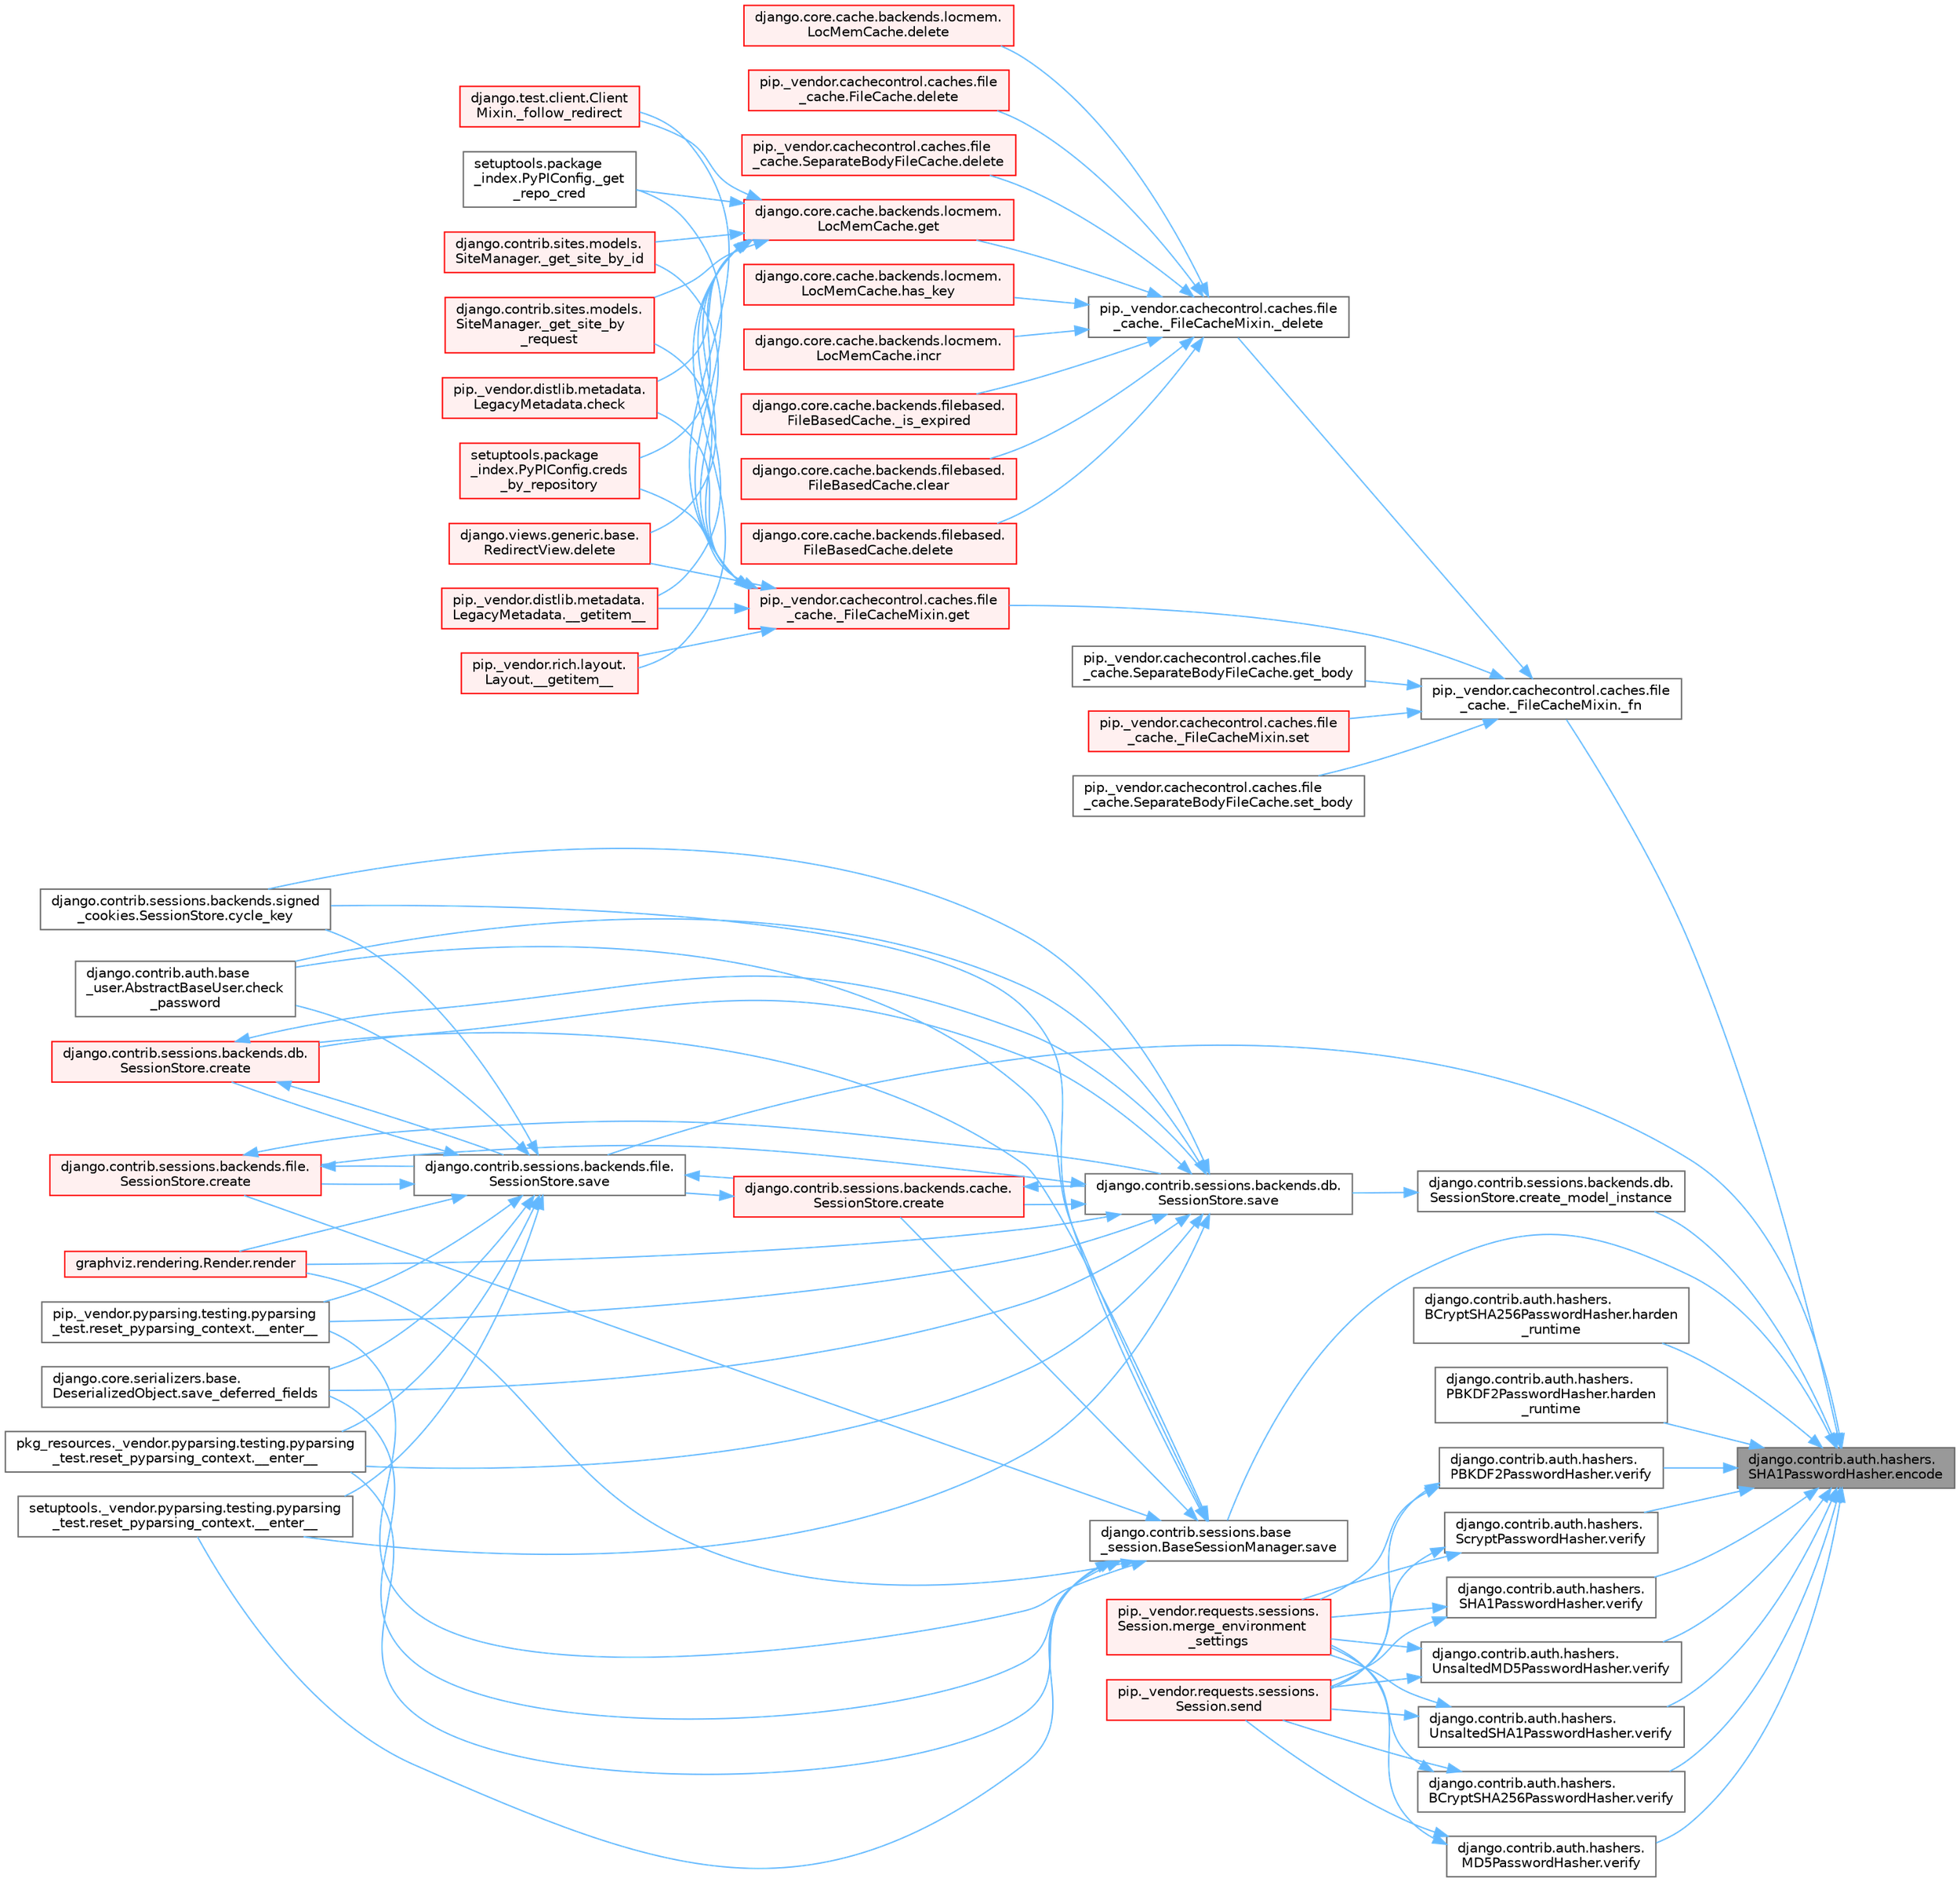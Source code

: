 digraph "django.contrib.auth.hashers.SHA1PasswordHasher.encode"
{
 // LATEX_PDF_SIZE
  bgcolor="transparent";
  edge [fontname=Helvetica,fontsize=10,labelfontname=Helvetica,labelfontsize=10];
  node [fontname=Helvetica,fontsize=10,shape=box,height=0.2,width=0.4];
  rankdir="RL";
  Node1 [id="Node000001",label="django.contrib.auth.hashers.\lSHA1PasswordHasher.encode",height=0.2,width=0.4,color="gray40", fillcolor="grey60", style="filled", fontcolor="black",tooltip=" "];
  Node1 -> Node2 [id="edge1_Node000001_Node000002",dir="back",color="steelblue1",style="solid",tooltip=" "];
  Node2 [id="Node000002",label="pip._vendor.cachecontrol.caches.file\l_cache._FileCacheMixin._fn",height=0.2,width=0.4,color="grey40", fillcolor="white", style="filled",URL="$classpip_1_1__vendor_1_1cachecontrol_1_1caches_1_1file__cache_1_1___file_cache_mixin.html#a8e94253502ca252f8c8ca1e4921fd42f",tooltip=" "];
  Node2 -> Node3 [id="edge2_Node000002_Node000003",dir="back",color="steelblue1",style="solid",tooltip=" "];
  Node3 [id="Node000003",label="pip._vendor.cachecontrol.caches.file\l_cache._FileCacheMixin._delete",height=0.2,width=0.4,color="grey40", fillcolor="white", style="filled",URL="$classpip_1_1__vendor_1_1cachecontrol_1_1caches_1_1file__cache_1_1___file_cache_mixin.html#a0ebc930693f8386cf1231d4ab04fb800",tooltip=" "];
  Node3 -> Node4 [id="edge3_Node000003_Node000004",dir="back",color="steelblue1",style="solid",tooltip=" "];
  Node4 [id="Node000004",label="django.core.cache.backends.filebased.\lFileBasedCache._is_expired",height=0.2,width=0.4,color="red", fillcolor="#FFF0F0", style="filled",URL="$classdjango_1_1core_1_1cache_1_1backends_1_1filebased_1_1_file_based_cache.html#af3482c2f13017de51865d2b8297e8cbb",tooltip=" "];
  Node3 -> Node3172 [id="edge4_Node000003_Node003172",dir="back",color="steelblue1",style="solid",tooltip=" "];
  Node3172 [id="Node003172",label="django.core.cache.backends.filebased.\lFileBasedCache.clear",height=0.2,width=0.4,color="red", fillcolor="#FFF0F0", style="filled",URL="$classdjango_1_1core_1_1cache_1_1backends_1_1filebased_1_1_file_based_cache.html#a5ef508441cb4efd19dca2faafa249ee0",tooltip=" "];
  Node3 -> Node516 [id="edge5_Node000003_Node000516",dir="back",color="steelblue1",style="solid",tooltip=" "];
  Node516 [id="Node000516",label="django.core.cache.backends.filebased.\lFileBasedCache.delete",height=0.2,width=0.4,color="red", fillcolor="#FFF0F0", style="filled",URL="$classdjango_1_1core_1_1cache_1_1backends_1_1filebased_1_1_file_based_cache.html#a3ea01a368d14aacb993c07120084e49b",tooltip=" "];
  Node3 -> Node2488 [id="edge6_Node000003_Node002488",dir="back",color="steelblue1",style="solid",tooltip=" "];
  Node2488 [id="Node002488",label="django.core.cache.backends.locmem.\lLocMemCache.delete",height=0.2,width=0.4,color="red", fillcolor="#FFF0F0", style="filled",URL="$classdjango_1_1core_1_1cache_1_1backends_1_1locmem_1_1_loc_mem_cache.html#ae4e405d2ee12f7daa88bdfc864a67106",tooltip=" "];
  Node3 -> Node3173 [id="edge7_Node000003_Node003173",dir="back",color="steelblue1",style="solid",tooltip=" "];
  Node3173 [id="Node003173",label="pip._vendor.cachecontrol.caches.file\l_cache.FileCache.delete",height=0.2,width=0.4,color="red", fillcolor="#FFF0F0", style="filled",URL="$classpip_1_1__vendor_1_1cachecontrol_1_1caches_1_1file__cache_1_1_file_cache.html#a5d3acd400a45c56ca63e6bf497a31b83",tooltip=" "];
  Node3 -> Node3174 [id="edge8_Node000003_Node003174",dir="back",color="steelblue1",style="solid",tooltip=" "];
  Node3174 [id="Node003174",label="pip._vendor.cachecontrol.caches.file\l_cache.SeparateBodyFileCache.delete",height=0.2,width=0.4,color="red", fillcolor="#FFF0F0", style="filled",URL="$classpip_1_1__vendor_1_1cachecontrol_1_1caches_1_1file__cache_1_1_separate_body_file_cache.html#accd6ed34b850142f08d44adc73ce43af",tooltip=" "];
  Node3 -> Node2495 [id="edge9_Node000003_Node002495",dir="back",color="steelblue1",style="solid",tooltip=" "];
  Node2495 [id="Node002495",label="django.core.cache.backends.locmem.\lLocMemCache.get",height=0.2,width=0.4,color="red", fillcolor="#FFF0F0", style="filled",URL="$classdjango_1_1core_1_1cache_1_1backends_1_1locmem_1_1_loc_mem_cache.html#aeb7aff9d132188d4b106f42045eaf803",tooltip=" "];
  Node2495 -> Node6 [id="edge10_Node002495_Node000006",dir="back",color="steelblue1",style="solid",tooltip=" "];
  Node6 [id="Node000006",label="pip._vendor.distlib.metadata.\lLegacyMetadata.__getitem__",height=0.2,width=0.4,color="red", fillcolor="#FFF0F0", style="filled",URL="$classpip_1_1__vendor_1_1distlib_1_1metadata_1_1_legacy_metadata.html#a4bbfa90e12a85ff919edb328c979731c",tooltip=" "];
  Node2495 -> Node8 [id="edge11_Node002495_Node000008",dir="back",color="steelblue1",style="solid",tooltip=" "];
  Node8 [id="Node000008",label="pip._vendor.rich.layout.\lLayout.__getitem__",height=0.2,width=0.4,color="red", fillcolor="#FFF0F0", style="filled",URL="$classpip_1_1__vendor_1_1rich_1_1layout_1_1_layout.html#add0ab2d771b738c1d8f491d5fc922238",tooltip=" "];
  Node2495 -> Node9 [id="edge12_Node002495_Node000009",dir="back",color="steelblue1",style="solid",tooltip=" "];
  Node9 [id="Node000009",label="django.test.client.Client\lMixin._follow_redirect",height=0.2,width=0.4,color="red", fillcolor="#FFF0F0", style="filled",URL="$classdjango_1_1test_1_1client_1_1_client_mixin.html#a8ef9c674c0e06268a84a19666287c660",tooltip=" "];
  Node2495 -> Node1788 [id="edge13_Node002495_Node001788",dir="back",color="steelblue1",style="solid",tooltip=" "];
  Node1788 [id="Node001788",label="setuptools.package\l_index.PyPIConfig._get\l_repo_cred",height=0.2,width=0.4,color="grey40", fillcolor="white", style="filled",URL="$classsetuptools_1_1package__index_1_1_py_p_i_config.html#ae131b3373b6208486cc5f156eaa7265a",tooltip=" "];
  Node2495 -> Node1789 [id="edge14_Node002495_Node001789",dir="back",color="steelblue1",style="solid",tooltip=" "];
  Node1789 [id="Node001789",label="django.contrib.sites.models.\lSiteManager._get_site_by_id",height=0.2,width=0.4,color="red", fillcolor="#FFF0F0", style="filled",URL="$classdjango_1_1contrib_1_1sites_1_1models_1_1_site_manager.html#aa2caa86610079c1d43d51ecd4eeffdfd",tooltip=" "];
  Node2495 -> Node1791 [id="edge15_Node002495_Node001791",dir="back",color="steelblue1",style="solid",tooltip=" "];
  Node1791 [id="Node001791",label="django.contrib.sites.models.\lSiteManager._get_site_by\l_request",height=0.2,width=0.4,color="red", fillcolor="#FFF0F0", style="filled",URL="$classdjango_1_1contrib_1_1sites_1_1models_1_1_site_manager.html#afe4ac1f1603e7bc2e95bd348c30e9d81",tooltip=" "];
  Node2495 -> Node1792 [id="edge16_Node002495_Node001792",dir="back",color="steelblue1",style="solid",tooltip=" "];
  Node1792 [id="Node001792",label="pip._vendor.distlib.metadata.\lLegacyMetadata.check",height=0.2,width=0.4,color="red", fillcolor="#FFF0F0", style="filled",URL="$classpip_1_1__vendor_1_1distlib_1_1metadata_1_1_legacy_metadata.html#a9f3d75961911af2473c8092d354b3d85",tooltip=" "];
  Node2495 -> Node1793 [id="edge17_Node002495_Node001793",dir="back",color="steelblue1",style="solid",tooltip=" "];
  Node1793 [id="Node001793",label="setuptools.package\l_index.PyPIConfig.creds\l_by_repository",height=0.2,width=0.4,color="red", fillcolor="#FFF0F0", style="filled",URL="$classsetuptools_1_1package__index_1_1_py_p_i_config.html#a277b3e89479d171582044b5f9eb920a0",tooltip=" "];
  Node2495 -> Node1795 [id="edge18_Node002495_Node001795",dir="back",color="steelblue1",style="solid",tooltip=" "];
  Node1795 [id="Node001795",label="django.views.generic.base.\lRedirectView.delete",height=0.2,width=0.4,color="red", fillcolor="#FFF0F0", style="filled",URL="$classdjango_1_1views_1_1generic_1_1base_1_1_redirect_view.html#a7060a2e85ff141d1950dd42e436fb9f1",tooltip=" "];
  Node3 -> Node2503 [id="edge19_Node000003_Node002503",dir="back",color="steelblue1",style="solid",tooltip=" "];
  Node2503 [id="Node002503",label="django.core.cache.backends.locmem.\lLocMemCache.has_key",height=0.2,width=0.4,color="red", fillcolor="#FFF0F0", style="filled",URL="$classdjango_1_1core_1_1cache_1_1backends_1_1locmem_1_1_loc_mem_cache.html#aeb6759ed9e4eb6930bb77452e453ef5c",tooltip=" "];
  Node3 -> Node2505 [id="edge20_Node000003_Node002505",dir="back",color="steelblue1",style="solid",tooltip=" "];
  Node2505 [id="Node002505",label="django.core.cache.backends.locmem.\lLocMemCache.incr",height=0.2,width=0.4,color="red", fillcolor="#FFF0F0", style="filled",URL="$classdjango_1_1core_1_1cache_1_1backends_1_1locmem_1_1_loc_mem_cache.html#a3ab3b12146a8144a5e580ff4e852635d",tooltip=" "];
  Node2 -> Node3175 [id="edge21_Node000002_Node003175",dir="back",color="steelblue1",style="solid",tooltip=" "];
  Node3175 [id="Node003175",label="pip._vendor.cachecontrol.caches.file\l_cache._FileCacheMixin.get",height=0.2,width=0.4,color="red", fillcolor="#FFF0F0", style="filled",URL="$classpip_1_1__vendor_1_1cachecontrol_1_1caches_1_1file__cache_1_1___file_cache_mixin.html#afef88044f42ddd480be90e94a50e07bc",tooltip=" "];
  Node3175 -> Node6 [id="edge22_Node003175_Node000006",dir="back",color="steelblue1",style="solid",tooltip=" "];
  Node3175 -> Node8 [id="edge23_Node003175_Node000008",dir="back",color="steelblue1",style="solid",tooltip=" "];
  Node3175 -> Node9 [id="edge24_Node003175_Node000009",dir="back",color="steelblue1",style="solid",tooltip=" "];
  Node3175 -> Node1788 [id="edge25_Node003175_Node001788",dir="back",color="steelblue1",style="solid",tooltip=" "];
  Node3175 -> Node1789 [id="edge26_Node003175_Node001789",dir="back",color="steelblue1",style="solid",tooltip=" "];
  Node3175 -> Node1791 [id="edge27_Node003175_Node001791",dir="back",color="steelblue1",style="solid",tooltip=" "];
  Node3175 -> Node1792 [id="edge28_Node003175_Node001792",dir="back",color="steelblue1",style="solid",tooltip=" "];
  Node3175 -> Node1793 [id="edge29_Node003175_Node001793",dir="back",color="steelblue1",style="solid",tooltip=" "];
  Node3175 -> Node1795 [id="edge30_Node003175_Node001795",dir="back",color="steelblue1",style="solid",tooltip=" "];
  Node2 -> Node3176 [id="edge31_Node000002_Node003176",dir="back",color="steelblue1",style="solid",tooltip=" "];
  Node3176 [id="Node003176",label="pip._vendor.cachecontrol.caches.file\l_cache.SeparateBodyFileCache.get_body",height=0.2,width=0.4,color="grey40", fillcolor="white", style="filled",URL="$classpip_1_1__vendor_1_1cachecontrol_1_1caches_1_1file__cache_1_1_separate_body_file_cache.html#a96853f5f4944aab4999b423e98ae94a7",tooltip=" "];
  Node2 -> Node3177 [id="edge32_Node000002_Node003177",dir="back",color="steelblue1",style="solid",tooltip=" "];
  Node3177 [id="Node003177",label="pip._vendor.cachecontrol.caches.file\l_cache._FileCacheMixin.set",height=0.2,width=0.4,color="red", fillcolor="#FFF0F0", style="filled",URL="$classpip_1_1__vendor_1_1cachecontrol_1_1caches_1_1file__cache_1_1___file_cache_mixin.html#ae8a7588fc5a71680756743e05deeea9b",tooltip=" "];
  Node2 -> Node3178 [id="edge33_Node000002_Node003178",dir="back",color="steelblue1",style="solid",tooltip=" "];
  Node3178 [id="Node003178",label="pip._vendor.cachecontrol.caches.file\l_cache.SeparateBodyFileCache.set_body",height=0.2,width=0.4,color="grey40", fillcolor="white", style="filled",URL="$classpip_1_1__vendor_1_1cachecontrol_1_1caches_1_1file__cache_1_1_separate_body_file_cache.html#a8fabbb6143c6afca2477309d3dfa7067",tooltip=" "];
  Node1 -> Node1804 [id="edge34_Node000001_Node001804",dir="back",color="steelblue1",style="solid",tooltip=" "];
  Node1804 [id="Node001804",label="django.contrib.sessions.backends.db.\lSessionStore.create_model_instance",height=0.2,width=0.4,color="grey40", fillcolor="white", style="filled",URL="$classdjango_1_1contrib_1_1sessions_1_1backends_1_1db_1_1_session_store.html#a0a3de585eb81b76b2c9c405702a7a563",tooltip=" "];
  Node1804 -> Node293 [id="edge35_Node001804_Node000293",dir="back",color="steelblue1",style="solid",tooltip=" "];
  Node293 [id="Node000293",label="django.contrib.sessions.backends.db.\lSessionStore.save",height=0.2,width=0.4,color="grey40", fillcolor="white", style="filled",URL="$classdjango_1_1contrib_1_1sessions_1_1backends_1_1db_1_1_session_store.html#a68a6b4f159bd3dc969ec80b34c1622af",tooltip=" "];
  Node293 -> Node294 [id="edge36_Node000293_Node000294",dir="back",color="steelblue1",style="solid",tooltip=" "];
  Node294 [id="Node000294",label="pip._vendor.pyparsing.testing.pyparsing\l_test.reset_pyparsing_context.__enter__",height=0.2,width=0.4,color="grey40", fillcolor="white", style="filled",URL="$classpip_1_1__vendor_1_1pyparsing_1_1testing_1_1pyparsing__test_1_1reset__pyparsing__context.html#a3d39d97a0d95a9b46c987e6dff52b7c0",tooltip=" "];
  Node293 -> Node295 [id="edge37_Node000293_Node000295",dir="back",color="steelblue1",style="solid",tooltip=" "];
  Node295 [id="Node000295",label="pkg_resources._vendor.pyparsing.testing.pyparsing\l_test.reset_pyparsing_context.__enter__",height=0.2,width=0.4,color="grey40", fillcolor="white", style="filled",URL="$classpkg__resources_1_1__vendor_1_1pyparsing_1_1testing_1_1pyparsing__test_1_1reset__pyparsing__context.html#a8d8360c033ccc7296fb9323a07cdeb25",tooltip=" "];
  Node293 -> Node296 [id="edge38_Node000293_Node000296",dir="back",color="steelblue1",style="solid",tooltip=" "];
  Node296 [id="Node000296",label="setuptools._vendor.pyparsing.testing.pyparsing\l_test.reset_pyparsing_context.__enter__",height=0.2,width=0.4,color="grey40", fillcolor="white", style="filled",URL="$classsetuptools_1_1__vendor_1_1pyparsing_1_1testing_1_1pyparsing__test_1_1reset__pyparsing__context.html#a436e2ea8355c86505c8cfdae81714c7c",tooltip=" "];
  Node293 -> Node297 [id="edge39_Node000293_Node000297",dir="back",color="steelblue1",style="solid",tooltip=" "];
  Node297 [id="Node000297",label="django.contrib.auth.base\l_user.AbstractBaseUser.check\l_password",height=0.2,width=0.4,color="grey40", fillcolor="white", style="filled",URL="$classdjango_1_1contrib_1_1auth_1_1base__user_1_1_abstract_base_user.html#aaa9bb7fa5353bc1917dbd7f87b63321a",tooltip=" "];
  Node293 -> Node298 [id="edge40_Node000293_Node000298",dir="back",color="steelblue1",style="solid",tooltip=" "];
  Node298 [id="Node000298",label="django.contrib.sessions.backends.cache.\lSessionStore.create",height=0.2,width=0.4,color="red", fillcolor="#FFF0F0", style="filled",URL="$classdjango_1_1contrib_1_1sessions_1_1backends_1_1cache_1_1_session_store.html#a38c9efbdb5115fd1820ae198b767c39c",tooltip=" "];
  Node298 -> Node293 [id="edge41_Node000298_Node000293",dir="back",color="steelblue1",style="solid",tooltip=" "];
  Node298 -> Node689 [id="edge42_Node000298_Node000689",dir="back",color="steelblue1",style="solid",tooltip=" "];
  Node689 [id="Node000689",label="django.contrib.sessions.backends.file.\lSessionStore.save",height=0.2,width=0.4,color="grey40", fillcolor="white", style="filled",URL="$classdjango_1_1contrib_1_1sessions_1_1backends_1_1file_1_1_session_store.html#af170f9c112376eb1627509287bf9620f",tooltip=" "];
  Node689 -> Node294 [id="edge43_Node000689_Node000294",dir="back",color="steelblue1",style="solid",tooltip=" "];
  Node689 -> Node295 [id="edge44_Node000689_Node000295",dir="back",color="steelblue1",style="solid",tooltip=" "];
  Node689 -> Node296 [id="edge45_Node000689_Node000296",dir="back",color="steelblue1",style="solid",tooltip=" "];
  Node689 -> Node297 [id="edge46_Node000689_Node000297",dir="back",color="steelblue1",style="solid",tooltip=" "];
  Node689 -> Node298 [id="edge47_Node000689_Node000298",dir="back",color="steelblue1",style="solid",tooltip=" "];
  Node689 -> Node520 [id="edge48_Node000689_Node000520",dir="back",color="steelblue1",style="solid",tooltip=" "];
  Node520 [id="Node000520",label="django.contrib.sessions.backends.db.\lSessionStore.create",height=0.2,width=0.4,color="red", fillcolor="#FFF0F0", style="filled",URL="$classdjango_1_1contrib_1_1sessions_1_1backends_1_1db_1_1_session_store.html#a4a98c0168c61e75be58e279660aa6ce4",tooltip=" "];
  Node520 -> Node293 [id="edge49_Node000520_Node000293",dir="back",color="steelblue1",style="solid",tooltip=" "];
  Node520 -> Node689 [id="edge50_Node000520_Node000689",dir="back",color="steelblue1",style="solid",tooltip=" "];
  Node689 -> Node680 [id="edge51_Node000689_Node000680",dir="back",color="steelblue1",style="solid",tooltip=" "];
  Node680 [id="Node000680",label="django.contrib.sessions.backends.file.\lSessionStore.create",height=0.2,width=0.4,color="red", fillcolor="#FFF0F0", style="filled",URL="$classdjango_1_1contrib_1_1sessions_1_1backends_1_1file_1_1_session_store.html#a6624db6a37dfff490f837047e0a60dda",tooltip=" "];
  Node680 -> Node293 [id="edge52_Node000680_Node000293",dir="back",color="steelblue1",style="solid",tooltip=" "];
  Node680 -> Node689 [id="edge53_Node000680_Node000689",dir="back",color="steelblue1",style="solid",tooltip=" "];
  Node689 -> Node687 [id="edge54_Node000689_Node000687",dir="back",color="steelblue1",style="solid",tooltip=" "];
  Node687 [id="Node000687",label="django.contrib.sessions.backends.signed\l_cookies.SessionStore.cycle_key",height=0.2,width=0.4,color="grey40", fillcolor="white", style="filled",URL="$classdjango_1_1contrib_1_1sessions_1_1backends_1_1signed__cookies_1_1_session_store.html#abf8e71313b847459c30f19e691c25a93",tooltip=" "];
  Node689 -> Node371 [id="edge55_Node000689_Node000371",dir="back",color="steelblue1",style="solid",tooltip=" "];
  Node371 [id="Node000371",label="graphviz.rendering.Render.render",height=0.2,width=0.4,color="red", fillcolor="#FFF0F0", style="filled",URL="$classgraphviz_1_1rendering_1_1_render.html#a0249d6538d64a6b59b1bed64d4636456",tooltip=" "];
  Node689 -> Node688 [id="edge56_Node000689_Node000688",dir="back",color="steelblue1",style="solid",tooltip=" "];
  Node688 [id="Node000688",label="django.core.serializers.base.\lDeserializedObject.save_deferred_fields",height=0.2,width=0.4,color="grey40", fillcolor="white", style="filled",URL="$classdjango_1_1core_1_1serializers_1_1base_1_1_deserialized_object.html#a2fd4269d14e2f58fda59335c79a582f5",tooltip=" "];
  Node293 -> Node520 [id="edge57_Node000293_Node000520",dir="back",color="steelblue1",style="solid",tooltip=" "];
  Node293 -> Node680 [id="edge58_Node000293_Node000680",dir="back",color="steelblue1",style="solid",tooltip=" "];
  Node293 -> Node687 [id="edge59_Node000293_Node000687",dir="back",color="steelblue1",style="solid",tooltip=" "];
  Node293 -> Node371 [id="edge60_Node000293_Node000371",dir="back",color="steelblue1",style="solid",tooltip=" "];
  Node293 -> Node688 [id="edge61_Node000293_Node000688",dir="back",color="steelblue1",style="solid",tooltip=" "];
  Node1 -> Node3023 [id="edge62_Node000001_Node003023",dir="back",color="steelblue1",style="solid",tooltip=" "];
  Node3023 [id="Node003023",label="django.contrib.auth.hashers.\lBCryptSHA256PasswordHasher.harden\l_runtime",height=0.2,width=0.4,color="grey40", fillcolor="white", style="filled",URL="$classdjango_1_1contrib_1_1auth_1_1hashers_1_1_b_crypt_s_h_a256_password_hasher.html#aeb2d930973f5a8b0a605c789332df5b0",tooltip=" "];
  Node1 -> Node290 [id="edge63_Node000001_Node000290",dir="back",color="steelblue1",style="solid",tooltip=" "];
  Node290 [id="Node000290",label="django.contrib.auth.hashers.\lPBKDF2PasswordHasher.harden\l_runtime",height=0.2,width=0.4,color="grey40", fillcolor="white", style="filled",URL="$classdjango_1_1contrib_1_1auth_1_1hashers_1_1_p_b_k_d_f2_password_hasher.html#ae7f1dcad47802823597610b026fae83a",tooltip=" "];
  Node1 -> Node689 [id="edge64_Node000001_Node000689",dir="back",color="steelblue1",style="solid",tooltip=" "];
  Node1 -> Node3024 [id="edge65_Node000001_Node003024",dir="back",color="steelblue1",style="solid",tooltip=" "];
  Node3024 [id="Node003024",label="django.contrib.sessions.base\l_session.BaseSessionManager.save",height=0.2,width=0.4,color="grey40", fillcolor="white", style="filled",URL="$classdjango_1_1contrib_1_1sessions_1_1base__session_1_1_base_session_manager.html#a323bed24720881f2b0c3e3fce57c1a5a",tooltip=" "];
  Node3024 -> Node294 [id="edge66_Node003024_Node000294",dir="back",color="steelblue1",style="solid",tooltip=" "];
  Node3024 -> Node295 [id="edge67_Node003024_Node000295",dir="back",color="steelblue1",style="solid",tooltip=" "];
  Node3024 -> Node296 [id="edge68_Node003024_Node000296",dir="back",color="steelblue1",style="solid",tooltip=" "];
  Node3024 -> Node297 [id="edge69_Node003024_Node000297",dir="back",color="steelblue1",style="solid",tooltip=" "];
  Node3024 -> Node298 [id="edge70_Node003024_Node000298",dir="back",color="steelblue1",style="solid",tooltip=" "];
  Node3024 -> Node520 [id="edge71_Node003024_Node000520",dir="back",color="steelblue1",style="solid",tooltip=" "];
  Node3024 -> Node680 [id="edge72_Node003024_Node000680",dir="back",color="steelblue1",style="solid",tooltip=" "];
  Node3024 -> Node687 [id="edge73_Node003024_Node000687",dir="back",color="steelblue1",style="solid",tooltip=" "];
  Node3024 -> Node371 [id="edge74_Node003024_Node000371",dir="back",color="steelblue1",style="solid",tooltip=" "];
  Node3024 -> Node688 [id="edge75_Node003024_Node000688",dir="back",color="steelblue1",style="solid",tooltip=" "];
  Node1 -> Node3025 [id="edge76_Node000001_Node003025",dir="back",color="steelblue1",style="solid",tooltip=" "];
  Node3025 [id="Node003025",label="django.contrib.auth.hashers.\lBCryptSHA256PasswordHasher.verify",height=0.2,width=0.4,color="grey40", fillcolor="white", style="filled",URL="$classdjango_1_1contrib_1_1auth_1_1hashers_1_1_b_crypt_s_h_a256_password_hasher.html#aace67824fb9a74b812da9e723c452182",tooltip=" "];
  Node3025 -> Node1782 [id="edge77_Node003025_Node001782",dir="back",color="steelblue1",style="solid",tooltip=" "];
  Node1782 [id="Node001782",label="pip._vendor.requests.sessions.\lSession.merge_environment\l_settings",height=0.2,width=0.4,color="red", fillcolor="#FFF0F0", style="filled",URL="$classpip_1_1__vendor_1_1requests_1_1sessions_1_1_session.html#a1bbc07ae0fd8434a0ae651e3eb482be0",tooltip=" "];
  Node3025 -> Node1783 [id="edge78_Node003025_Node001783",dir="back",color="steelblue1",style="solid",tooltip=" "];
  Node1783 [id="Node001783",label="pip._vendor.requests.sessions.\lSession.send",height=0.2,width=0.4,color="red", fillcolor="#FFF0F0", style="filled",URL="$classpip_1_1__vendor_1_1requests_1_1sessions_1_1_session.html#ac53877008b8d3c6901be36033885124c",tooltip=" "];
  Node1 -> Node3018 [id="edge79_Node000001_Node003018",dir="back",color="steelblue1",style="solid",tooltip=" "];
  Node3018 [id="Node003018",label="django.contrib.auth.hashers.\lMD5PasswordHasher.verify",height=0.2,width=0.4,color="grey40", fillcolor="white", style="filled",URL="$classdjango_1_1contrib_1_1auth_1_1hashers_1_1_m_d5_password_hasher.html#a5ee1720bbd104f7f53ced6d0f7847393",tooltip=" "];
  Node3018 -> Node1782 [id="edge80_Node003018_Node001782",dir="back",color="steelblue1",style="solid",tooltip=" "];
  Node3018 -> Node1783 [id="edge81_Node003018_Node001783",dir="back",color="steelblue1",style="solid",tooltip=" "];
  Node1 -> Node3019 [id="edge82_Node000001_Node003019",dir="back",color="steelblue1",style="solid",tooltip=" "];
  Node3019 [id="Node003019",label="django.contrib.auth.hashers.\lPBKDF2PasswordHasher.verify",height=0.2,width=0.4,color="grey40", fillcolor="white", style="filled",URL="$classdjango_1_1contrib_1_1auth_1_1hashers_1_1_p_b_k_d_f2_password_hasher.html#a769f11e83d4f84b6a1aa2414aa345a96",tooltip=" "];
  Node3019 -> Node1782 [id="edge83_Node003019_Node001782",dir="back",color="steelblue1",style="solid",tooltip=" "];
  Node3019 -> Node1783 [id="edge84_Node003019_Node001783",dir="back",color="steelblue1",style="solid",tooltip=" "];
  Node1 -> Node3020 [id="edge85_Node000001_Node003020",dir="back",color="steelblue1",style="solid",tooltip=" "];
  Node3020 [id="Node003020",label="django.contrib.auth.hashers.\lScryptPasswordHasher.verify",height=0.2,width=0.4,color="grey40", fillcolor="white", style="filled",URL="$classdjango_1_1contrib_1_1auth_1_1hashers_1_1_scrypt_password_hasher.html#ae1fe41459b9b8cc72115d2f8c01f6776",tooltip=" "];
  Node3020 -> Node1782 [id="edge86_Node003020_Node001782",dir="back",color="steelblue1",style="solid",tooltip=" "];
  Node3020 -> Node1783 [id="edge87_Node003020_Node001783",dir="back",color="steelblue1",style="solid",tooltip=" "];
  Node1 -> Node3021 [id="edge88_Node000001_Node003021",dir="back",color="steelblue1",style="solid",tooltip=" "];
  Node3021 [id="Node003021",label="django.contrib.auth.hashers.\lSHA1PasswordHasher.verify",height=0.2,width=0.4,color="grey40", fillcolor="white", style="filled",URL="$classdjango_1_1contrib_1_1auth_1_1hashers_1_1_s_h_a1_password_hasher.html#a5ac2a7038875bc3da2654b03c1ae2716",tooltip=" "];
  Node3021 -> Node1782 [id="edge89_Node003021_Node001782",dir="back",color="steelblue1",style="solid",tooltip=" "];
  Node3021 -> Node1783 [id="edge90_Node003021_Node001783",dir="back",color="steelblue1",style="solid",tooltip=" "];
  Node1 -> Node3026 [id="edge91_Node000001_Node003026",dir="back",color="steelblue1",style="solid",tooltip=" "];
  Node3026 [id="Node003026",label="django.contrib.auth.hashers.\lUnsaltedMD5PasswordHasher.verify",height=0.2,width=0.4,color="grey40", fillcolor="white", style="filled",URL="$classdjango_1_1contrib_1_1auth_1_1hashers_1_1_unsalted_m_d5_password_hasher.html#ad634eb70221559f3132f12171b8ebae0",tooltip=" "];
  Node3026 -> Node1782 [id="edge92_Node003026_Node001782",dir="back",color="steelblue1",style="solid",tooltip=" "];
  Node3026 -> Node1783 [id="edge93_Node003026_Node001783",dir="back",color="steelblue1",style="solid",tooltip=" "];
  Node1 -> Node3027 [id="edge94_Node000001_Node003027",dir="back",color="steelblue1",style="solid",tooltip=" "];
  Node3027 [id="Node003027",label="django.contrib.auth.hashers.\lUnsaltedSHA1PasswordHasher.verify",height=0.2,width=0.4,color="grey40", fillcolor="white", style="filled",URL="$classdjango_1_1contrib_1_1auth_1_1hashers_1_1_unsalted_s_h_a1_password_hasher.html#ad4dd5a8b681866ea72b2b9b8b1f3a552",tooltip=" "];
  Node3027 -> Node1782 [id="edge95_Node003027_Node001782",dir="back",color="steelblue1",style="solid",tooltip=" "];
  Node3027 -> Node1783 [id="edge96_Node003027_Node001783",dir="back",color="steelblue1",style="solid",tooltip=" "];
}
